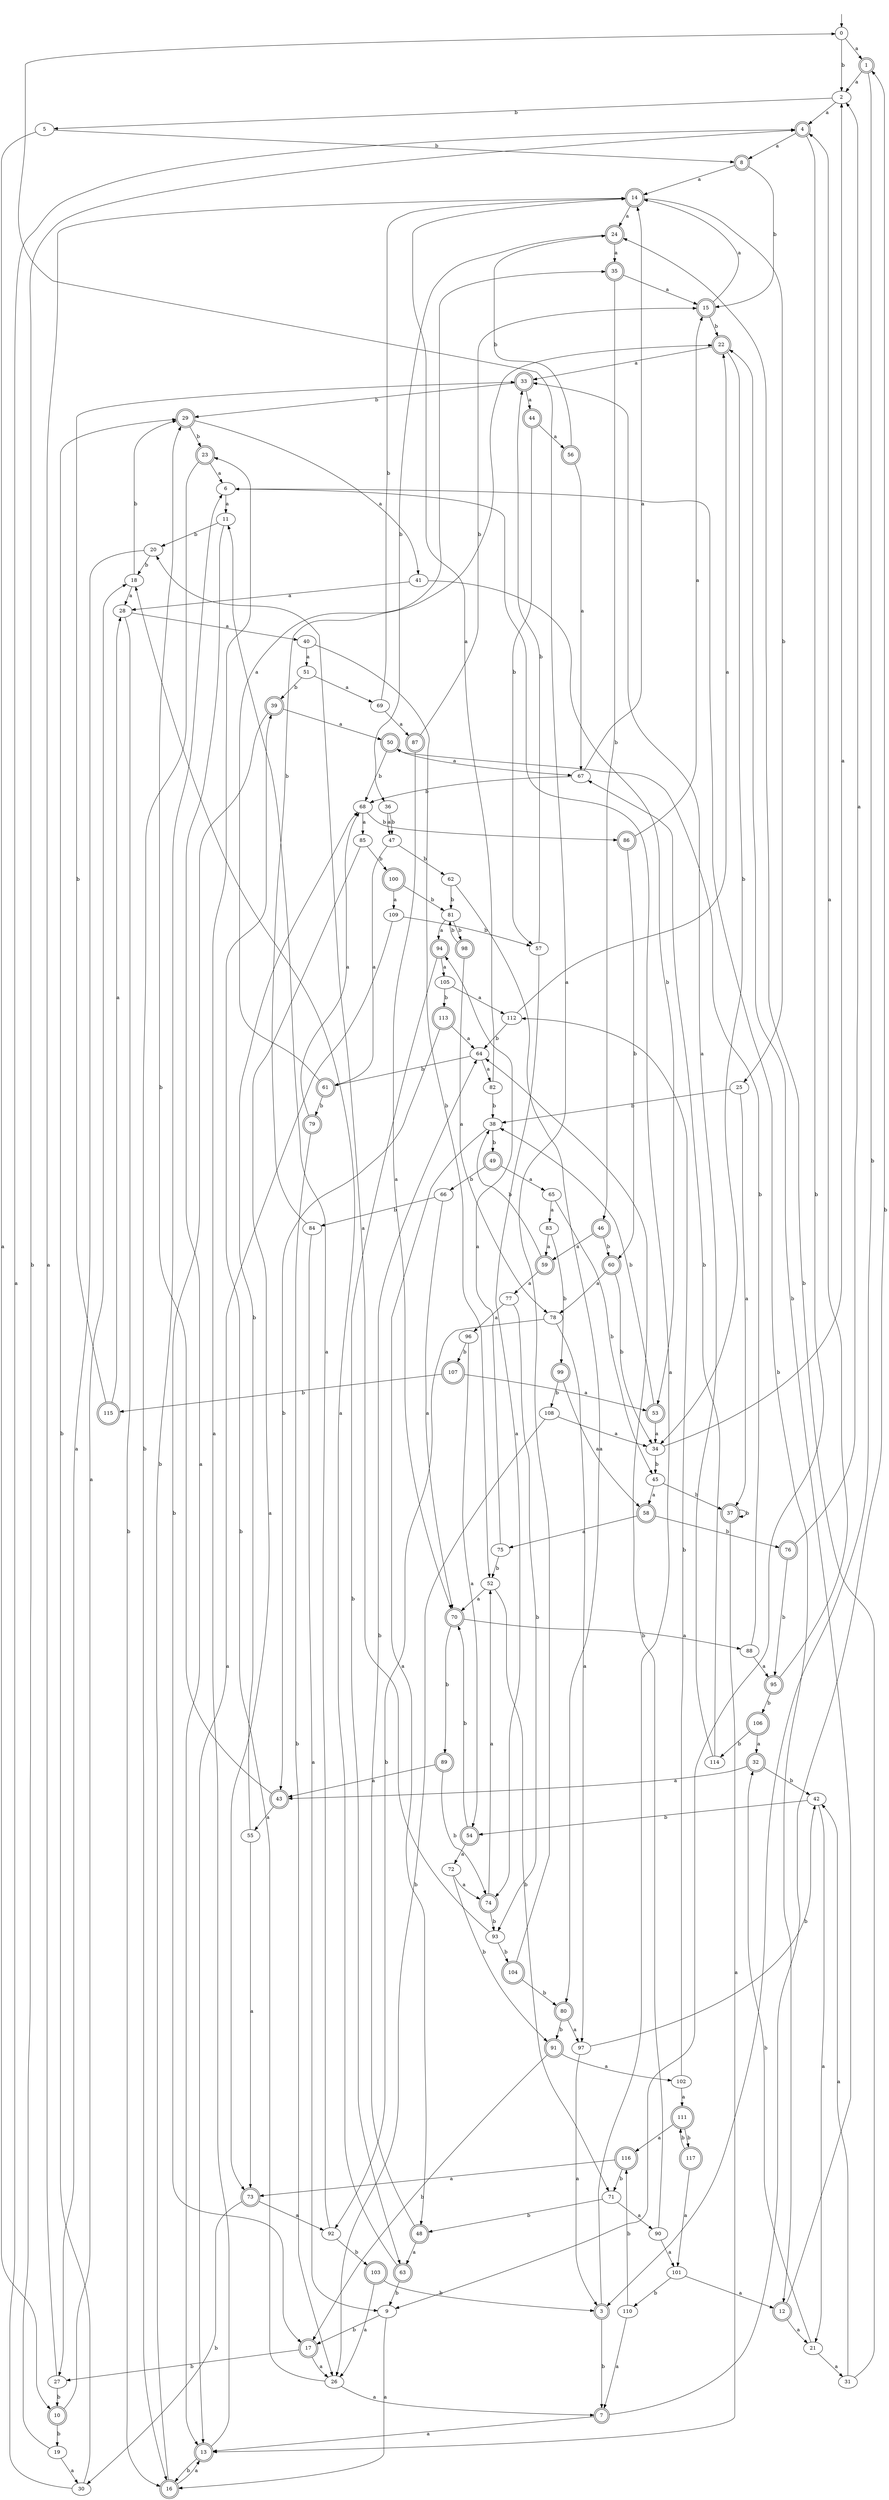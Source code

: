 digraph RandomDFA {
  __start0 [label="", shape=none];
  __start0 -> 0 [label=""];
  0 [shape=circle]
  0 -> 1 [label="a"]
  0 -> 2 [label="b"]
  1 [shape=doublecircle]
  1 -> 2 [label="a"]
  1 -> 3 [label="b"]
  2
  2 -> 4 [label="a"]
  2 -> 5 [label="b"]
  3 [shape=doublecircle]
  3 -> 6 [label="a"]
  3 -> 7 [label="b"]
  4 [shape=doublecircle]
  4 -> 8 [label="a"]
  4 -> 9 [label="b"]
  5
  5 -> 10 [label="a"]
  5 -> 8 [label="b"]
  6
  6 -> 11 [label="a"]
  6 -> 12 [label="b"]
  7 [shape=doublecircle]
  7 -> 13 [label="a"]
  7 -> 1 [label="b"]
  8 [shape=doublecircle]
  8 -> 14 [label="a"]
  8 -> 15 [label="b"]
  9
  9 -> 16 [label="a"]
  9 -> 17 [label="b"]
  10 [shape=doublecircle]
  10 -> 18 [label="a"]
  10 -> 19 [label="b"]
  11
  11 -> 13 [label="a"]
  11 -> 20 [label="b"]
  12 [shape=doublecircle]
  12 -> 21 [label="a"]
  12 -> 22 [label="b"]
  13 [shape=doublecircle]
  13 -> 23 [label="a"]
  13 -> 16 [label="b"]
  14 [shape=doublecircle]
  14 -> 24 [label="a"]
  14 -> 25 [label="b"]
  15 [shape=doublecircle]
  15 -> 14 [label="a"]
  15 -> 22 [label="b"]
  16 [shape=doublecircle]
  16 -> 13 [label="a"]
  16 -> 6 [label="b"]
  17 [shape=doublecircle]
  17 -> 26 [label="a"]
  17 -> 27 [label="b"]
  18
  18 -> 28 [label="a"]
  18 -> 29 [label="b"]
  19
  19 -> 30 [label="a"]
  19 -> 4 [label="b"]
  20
  20 -> 27 [label="a"]
  20 -> 18 [label="b"]
  21
  21 -> 31 [label="a"]
  21 -> 32 [label="b"]
  22 [shape=doublecircle]
  22 -> 33 [label="a"]
  22 -> 34 [label="b"]
  23 [shape=doublecircle]
  23 -> 6 [label="a"]
  23 -> 16 [label="b"]
  24 [shape=doublecircle]
  24 -> 35 [label="a"]
  24 -> 36 [label="b"]
  25
  25 -> 37 [label="a"]
  25 -> 38 [label="b"]
  26
  26 -> 7 [label="a"]
  26 -> 39 [label="b"]
  27
  27 -> 14 [label="a"]
  27 -> 10 [label="b"]
  28
  28 -> 40 [label="a"]
  28 -> 16 [label="b"]
  29 [shape=doublecircle]
  29 -> 41 [label="a"]
  29 -> 23 [label="b"]
  30
  30 -> 4 [label="a"]
  30 -> 29 [label="b"]
  31
  31 -> 42 [label="a"]
  31 -> 24 [label="b"]
  32 [shape=doublecircle]
  32 -> 43 [label="a"]
  32 -> 42 [label="b"]
  33 [shape=doublecircle]
  33 -> 44 [label="a"]
  33 -> 29 [label="b"]
  34
  34 -> 2 [label="a"]
  34 -> 45 [label="b"]
  35 [shape=doublecircle]
  35 -> 15 [label="a"]
  35 -> 46 [label="b"]
  36
  36 -> 47 [label="a"]
  36 -> 47 [label="b"]
  37 [shape=doublecircle]
  37 -> 13 [label="a"]
  37 -> 37 [label="b"]
  38
  38 -> 48 [label="a"]
  38 -> 49 [label="b"]
  39 [shape=doublecircle]
  39 -> 50 [label="a"]
  39 -> 17 [label="b"]
  40
  40 -> 51 [label="a"]
  40 -> 52 [label="b"]
  41
  41 -> 28 [label="a"]
  41 -> 53 [label="b"]
  42
  42 -> 21 [label="a"]
  42 -> 54 [label="b"]
  43 [shape=doublecircle]
  43 -> 55 [label="a"]
  43 -> 29 [label="b"]
  44 [shape=doublecircle]
  44 -> 56 [label="a"]
  44 -> 57 [label="b"]
  45
  45 -> 58 [label="a"]
  45 -> 37 [label="b"]
  46 [shape=doublecircle]
  46 -> 59 [label="a"]
  46 -> 60 [label="b"]
  47
  47 -> 61 [label="a"]
  47 -> 62 [label="b"]
  48 [shape=doublecircle]
  48 -> 63 [label="a"]
  48 -> 64 [label="b"]
  49 [shape=doublecircle]
  49 -> 65 [label="a"]
  49 -> 66 [label="b"]
  50 [shape=doublecircle]
  50 -> 67 [label="a"]
  50 -> 68 [label="b"]
  51
  51 -> 69 [label="a"]
  51 -> 39 [label="b"]
  52
  52 -> 70 [label="a"]
  52 -> 71 [label="b"]
  53 [shape=doublecircle]
  53 -> 34 [label="a"]
  53 -> 38 [label="b"]
  54 [shape=doublecircle]
  54 -> 72 [label="a"]
  54 -> 70 [label="b"]
  55
  55 -> 73 [label="a"]
  55 -> 68 [label="b"]
  56 [shape=doublecircle]
  56 -> 67 [label="a"]
  56 -> 24 [label="b"]
  57
  57 -> 74 [label="a"]
  57 -> 33 [label="b"]
  58 [shape=doublecircle]
  58 -> 75 [label="a"]
  58 -> 76 [label="b"]
  59 [shape=doublecircle]
  59 -> 77 [label="a"]
  59 -> 38 [label="b"]
  60 [shape=doublecircle]
  60 -> 78 [label="a"]
  60 -> 34 [label="b"]
  61 [shape=doublecircle]
  61 -> 35 [label="a"]
  61 -> 79 [label="b"]
  62
  62 -> 80 [label="a"]
  62 -> 81 [label="b"]
  63 [shape=doublecircle]
  63 -> 18 [label="a"]
  63 -> 9 [label="b"]
  64
  64 -> 82 [label="a"]
  64 -> 61 [label="b"]
  65
  65 -> 83 [label="a"]
  65 -> 45 [label="b"]
  66
  66 -> 70 [label="a"]
  66 -> 84 [label="b"]
  67
  67 -> 14 [label="a"]
  67 -> 68 [label="b"]
  68
  68 -> 85 [label="a"]
  68 -> 86 [label="b"]
  69
  69 -> 87 [label="a"]
  69 -> 14 [label="b"]
  70 [shape=doublecircle]
  70 -> 88 [label="a"]
  70 -> 89 [label="b"]
  71
  71 -> 90 [label="a"]
  71 -> 48 [label="b"]
  72
  72 -> 74 [label="a"]
  72 -> 91 [label="b"]
  73 [shape=doublecircle]
  73 -> 92 [label="a"]
  73 -> 30 [label="b"]
  74 [shape=doublecircle]
  74 -> 52 [label="a"]
  74 -> 93 [label="b"]
  75
  75 -> 94 [label="a"]
  75 -> 52 [label="b"]
  76 [shape=doublecircle]
  76 -> 2 [label="a"]
  76 -> 95 [label="b"]
  77
  77 -> 96 [label="a"]
  77 -> 93 [label="b"]
  78
  78 -> 97 [label="a"]
  78 -> 92 [label="b"]
  79 [shape=doublecircle]
  79 -> 68 [label="a"]
  79 -> 26 [label="b"]
  80 [shape=doublecircle]
  80 -> 97 [label="a"]
  80 -> 91 [label="b"]
  81
  81 -> 94 [label="a"]
  81 -> 98 [label="b"]
  82
  82 -> 14 [label="a"]
  82 -> 38 [label="b"]
  83
  83 -> 59 [label="a"]
  83 -> 99 [label="b"]
  84
  84 -> 9 [label="a"]
  84 -> 22 [label="b"]
  85
  85 -> 73 [label="a"]
  85 -> 100 [label="b"]
  86 [shape=doublecircle]
  86 -> 15 [label="a"]
  86 -> 60 [label="b"]
  87 [shape=doublecircle]
  87 -> 70 [label="a"]
  87 -> 15 [label="b"]
  88
  88 -> 95 [label="a"]
  88 -> 50 [label="b"]
  89 [shape=doublecircle]
  89 -> 43 [label="a"]
  89 -> 74 [label="b"]
  90
  90 -> 101 [label="a"]
  90 -> 64 [label="b"]
  91 [shape=doublecircle]
  91 -> 102 [label="a"]
  91 -> 17 [label="b"]
  92
  92 -> 11 [label="a"]
  92 -> 103 [label="b"]
  93
  93 -> 20 [label="a"]
  93 -> 104 [label="b"]
  94 [shape=doublecircle]
  94 -> 105 [label="a"]
  94 -> 63 [label="b"]
  95 [shape=doublecircle]
  95 -> 4 [label="a"]
  95 -> 106 [label="b"]
  96
  96 -> 54 [label="a"]
  96 -> 107 [label="b"]
  97
  97 -> 3 [label="a"]
  97 -> 42 [label="b"]
  98 [shape=doublecircle]
  98 -> 78 [label="a"]
  98 -> 81 [label="b"]
  99 [shape=doublecircle]
  99 -> 58 [label="a"]
  99 -> 108 [label="b"]
  100 [shape=doublecircle]
  100 -> 109 [label="a"]
  100 -> 81 [label="b"]
  101
  101 -> 12 [label="a"]
  101 -> 110 [label="b"]
  102
  102 -> 111 [label="a"]
  102 -> 112 [label="b"]
  103 [shape=doublecircle]
  103 -> 26 [label="a"]
  103 -> 3 [label="b"]
  104 [shape=doublecircle]
  104 -> 0 [label="a"]
  104 -> 80 [label="b"]
  105
  105 -> 112 [label="a"]
  105 -> 113 [label="b"]
  106 [shape=doublecircle]
  106 -> 32 [label="a"]
  106 -> 114 [label="b"]
  107 [shape=doublecircle]
  107 -> 53 [label="a"]
  107 -> 115 [label="b"]
  108
  108 -> 34 [label="a"]
  108 -> 26 [label="b"]
  109
  109 -> 13 [label="a"]
  109 -> 57 [label="b"]
  110
  110 -> 7 [label="a"]
  110 -> 116 [label="b"]
  111 [shape=doublecircle]
  111 -> 116 [label="a"]
  111 -> 117 [label="b"]
  112
  112 -> 22 [label="a"]
  112 -> 64 [label="b"]
  113 [shape=doublecircle]
  113 -> 64 [label="a"]
  113 -> 43 [label="b"]
  114
  114 -> 33 [label="a"]
  114 -> 67 [label="b"]
  115 [shape=doublecircle]
  115 -> 28 [label="a"]
  115 -> 33 [label="b"]
  116 [shape=doublecircle]
  116 -> 73 [label="a"]
  116 -> 71 [label="b"]
  117 [shape=doublecircle]
  117 -> 101 [label="a"]
  117 -> 111 [label="b"]
}
